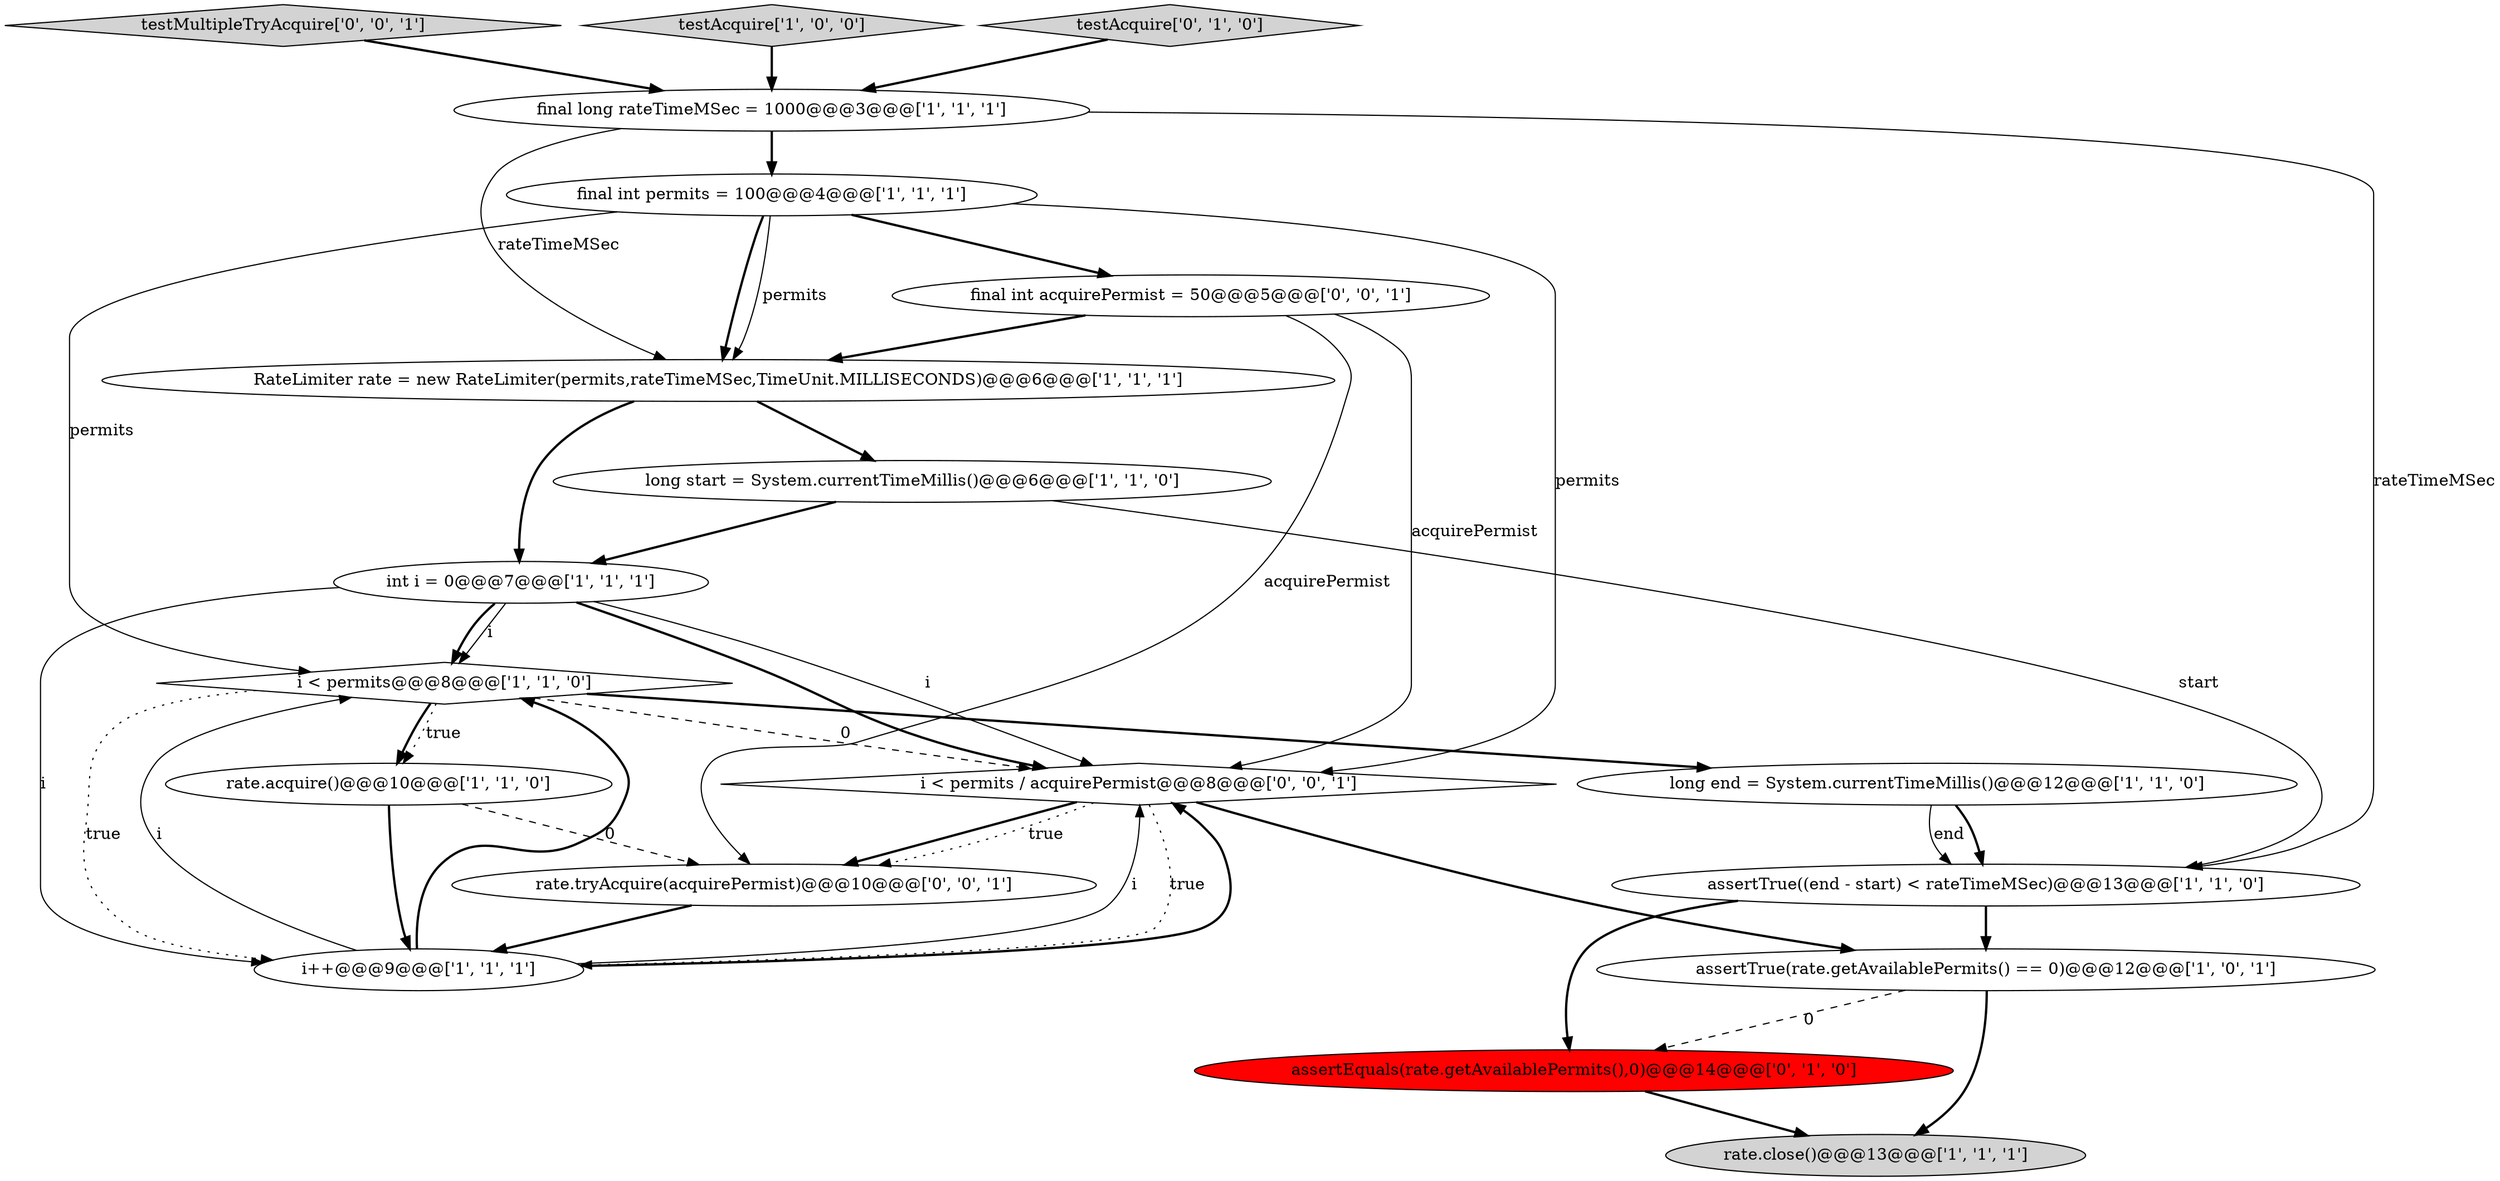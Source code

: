 digraph {
15 [style = filled, label = "testMultipleTryAcquire['0', '0', '1']", fillcolor = lightgray, shape = diamond image = "AAA0AAABBB3BBB"];
12 [style = filled, label = "i < permits@@@8@@@['1', '1', '0']", fillcolor = white, shape = diamond image = "AAA0AAABBB1BBB"];
17 [style = filled, label = "final int acquirePermist = 50@@@5@@@['0', '0', '1']", fillcolor = white, shape = ellipse image = "AAA0AAABBB3BBB"];
13 [style = filled, label = "assertEquals(rate.getAvailablePermits(),0)@@@14@@@['0', '1', '0']", fillcolor = red, shape = ellipse image = "AAA1AAABBB2BBB"];
3 [style = filled, label = "assertTrue(rate.getAvailablePermits() == 0)@@@12@@@['1', '0', '1']", fillcolor = white, shape = ellipse image = "AAA0AAABBB1BBB"];
10 [style = filled, label = "RateLimiter rate = new RateLimiter(permits,rateTimeMSec,TimeUnit.MILLISECONDS)@@@6@@@['1', '1', '1']", fillcolor = white, shape = ellipse image = "AAA0AAABBB1BBB"];
2 [style = filled, label = "testAcquire['1', '0', '0']", fillcolor = lightgray, shape = diamond image = "AAA0AAABBB1BBB"];
14 [style = filled, label = "testAcquire['0', '1', '0']", fillcolor = lightgray, shape = diamond image = "AAA0AAABBB2BBB"];
1 [style = filled, label = "long end = System.currentTimeMillis()@@@12@@@['1', '1', '0']", fillcolor = white, shape = ellipse image = "AAA0AAABBB1BBB"];
9 [style = filled, label = "long start = System.currentTimeMillis()@@@6@@@['1', '1', '0']", fillcolor = white, shape = ellipse image = "AAA0AAABBB1BBB"];
16 [style = filled, label = "i < permits / acquirePermist@@@8@@@['0', '0', '1']", fillcolor = white, shape = diamond image = "AAA0AAABBB3BBB"];
4 [style = filled, label = "final long rateTimeMSec = 1000@@@3@@@['1', '1', '1']", fillcolor = white, shape = ellipse image = "AAA0AAABBB1BBB"];
6 [style = filled, label = "i++@@@9@@@['1', '1', '1']", fillcolor = white, shape = ellipse image = "AAA0AAABBB1BBB"];
7 [style = filled, label = "rate.close()@@@13@@@['1', '1', '1']", fillcolor = lightgray, shape = ellipse image = "AAA0AAABBB1BBB"];
8 [style = filled, label = "int i = 0@@@7@@@['1', '1', '1']", fillcolor = white, shape = ellipse image = "AAA0AAABBB1BBB"];
11 [style = filled, label = "rate.acquire()@@@10@@@['1', '1', '0']", fillcolor = white, shape = ellipse image = "AAA0AAABBB1BBB"];
0 [style = filled, label = "assertTrue((end - start) < rateTimeMSec)@@@13@@@['1', '1', '0']", fillcolor = white, shape = ellipse image = "AAA0AAABBB1BBB"];
18 [style = filled, label = "rate.tryAcquire(acquirePermist)@@@10@@@['0', '0', '1']", fillcolor = white, shape = ellipse image = "AAA0AAABBB3BBB"];
5 [style = filled, label = "final int permits = 100@@@4@@@['1', '1', '1']", fillcolor = white, shape = ellipse image = "AAA0AAABBB1BBB"];
0->3 [style = bold, label=""];
17->10 [style = bold, label=""];
5->10 [style = bold, label=""];
8->16 [style = bold, label=""];
16->3 [style = bold, label=""];
16->18 [style = bold, label=""];
0->13 [style = bold, label=""];
5->10 [style = solid, label="permits"];
8->16 [style = solid, label="i"];
12->16 [style = dashed, label="0"];
16->18 [style = dotted, label="true"];
11->6 [style = bold, label=""];
12->11 [style = bold, label=""];
1->0 [style = bold, label=""];
4->0 [style = solid, label="rateTimeMSec"];
9->8 [style = bold, label=""];
12->1 [style = bold, label=""];
2->4 [style = bold, label=""];
5->17 [style = bold, label=""];
3->13 [style = dashed, label="0"];
17->18 [style = solid, label="acquirePermist"];
12->11 [style = dotted, label="true"];
4->10 [style = solid, label="rateTimeMSec"];
10->8 [style = bold, label=""];
3->7 [style = bold, label=""];
18->6 [style = bold, label=""];
12->6 [style = dotted, label="true"];
6->16 [style = bold, label=""];
13->7 [style = bold, label=""];
11->18 [style = dashed, label="0"];
5->12 [style = solid, label="permits"];
17->16 [style = solid, label="acquirePermist"];
15->4 [style = bold, label=""];
9->0 [style = solid, label="start"];
10->9 [style = bold, label=""];
6->12 [style = solid, label="i"];
8->12 [style = solid, label="i"];
5->16 [style = solid, label="permits"];
4->5 [style = bold, label=""];
8->6 [style = solid, label="i"];
8->12 [style = bold, label=""];
1->0 [style = solid, label="end"];
16->6 [style = dotted, label="true"];
14->4 [style = bold, label=""];
6->16 [style = solid, label="i"];
6->12 [style = bold, label=""];
}

